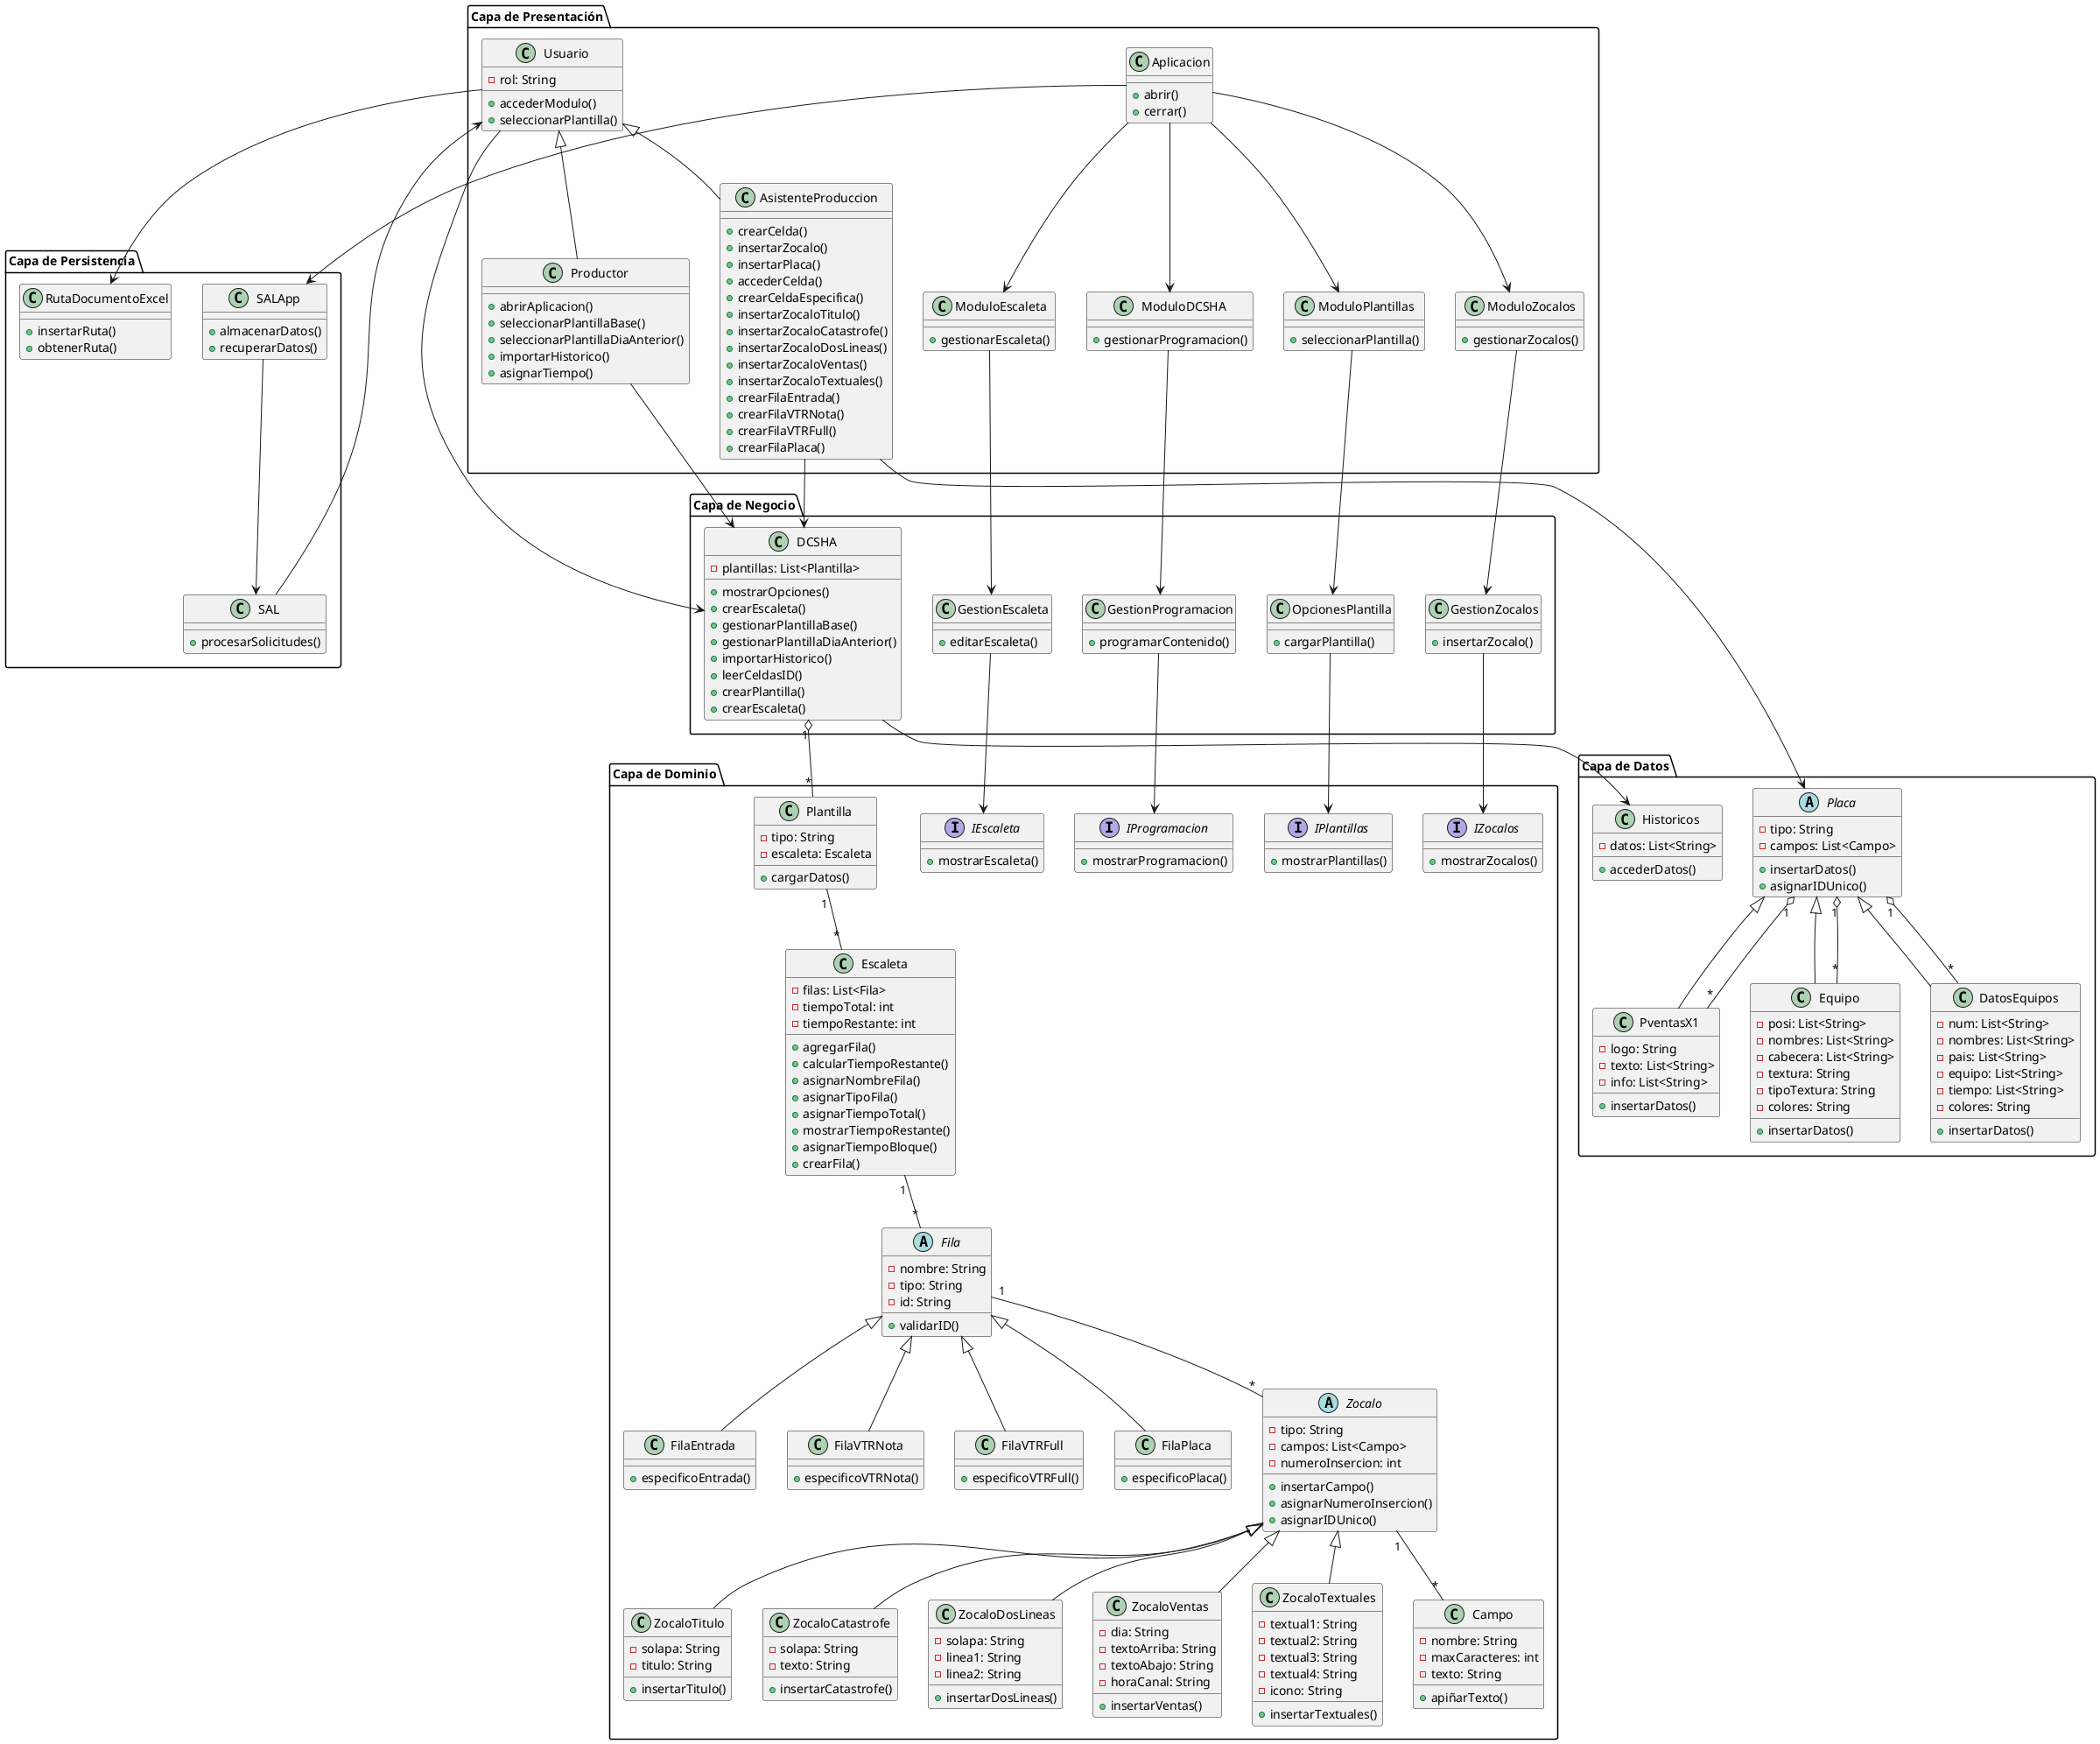 @startuml

package "Capa de Presentación" {
    class Usuario {
        - rol: String
        + accederModulo()
        + seleccionarPlantilla()
    }

    class Productor {
        + abrirAplicacion()
        + seleccionarPlantillaBase()
        + seleccionarPlantillaDiaAnterior()
        + importarHistorico()
        + asignarTiempo()
    }

    class AsistenteProduccion {
        + crearCelda()
        + insertarZocalo()
        + insertarPlaca()
        + accederCelda()
        + crearCeldaEspecifica()
        + insertarZocaloTitulo()
        + insertarZocaloCatastrofe()
        + insertarZocaloDosLineas()
        + insertarZocaloVentas()
        + insertarZocaloTextuales()
        + crearFilaEntrada()
        + crearFilaVTRNota()
        + crearFilaVTRFull()
        + crearFilaPlaca()
    }

    class Aplicacion {
        + abrir()
        + cerrar()
    }

    class ModuloDCSHA {
        + gestionarProgramacion()
    }

    class ModuloPlantillas {
        + seleccionarPlantilla()
    }

    class ModuloZocalos {
        + gestionarZocalos()
    }

    class ModuloEscaleta {
        + gestionarEscaleta()
    }
}

package "Capa de Negocio" {
    class DCSHA {
        - plantillas: List<Plantilla>
        + mostrarOpciones()
        + crearEscaleta()
        + gestionarPlantillaBase()
        + gestionarPlantillaDiaAnterior()
        + importarHistorico()
        + leerCeldasID()
        + crearPlantilla()
        + crearEscaleta()
    }

    class GestionProgramacion {
        + programarContenido()
    }

    class OpcionesPlantilla {
        + cargarPlantilla()
    }

    class GestionZocalos {
        + insertarZocalo()
    }

    class GestionEscaleta {
        + editarEscaleta()
    }
}

package "Capa de Dominio" {
    class Plantilla {
        - tipo: String
        - escaleta: Escaleta
        + cargarDatos()
    }

    class Escaleta {
        - filas: List<Fila>
        - tiempoTotal: int
        - tiempoRestante: int
        + agregarFila()
        + calcularTiempoRestante()
        + asignarNombreFila()
        + asignarTipoFila()
        + asignarTiempoTotal()
        + mostrarTiempoRestante()
        + asignarTiempoBloque()
        + crearFila()
    }

    abstract class Fila {
        - nombre: String
        - tipo: String
        - id: String
        + validarID()
    }

    class FilaEntrada extends Fila {
        + especificoEntrada()
    }

    class FilaVTRNota extends Fila {
        + especificoVTRNota()
    }

    class FilaVTRFull extends Fila {
        + especificoVTRFull()
    }

    class FilaPlaca extends Fila {
        + especificoPlaca()
    }

    abstract class Zocalo {
        - tipo: String
        - campos: List<Campo>
        - numeroInsercion: int
        + insertarCampo()
        + asignarNumeroInsercion()
        + asignarIDUnico()
    }

    class ZocaloTitulo extends Zocalo {
        + insertarTitulo()
        - solapa: String
        - titulo: String
    }

    class ZocaloCatastrofe extends Zocalo {
        + insertarCatastrofe()
        - solapa: String
        - texto: String
    }

    class ZocaloDosLineas extends Zocalo {
        + insertarDosLineas()
        - solapa: String
        - linea1: String
        - linea2: String
    }

    class ZocaloVentas extends Zocalo {
        + insertarVentas()
        - dia: String
        - textoArriba: String
        - textoAbajo: String
        - horaCanal: String
    }

    class ZocaloTextuales extends Zocalo {
        + insertarTextuales()
        - textual1: String
        - textual2: String
        - textual3: String
        - textual4: String
        - icono: String
    }

    class Campo {
        - nombre: String
        - maxCaracteres: int
        - texto: String
        + apiñarTexto()
    }

    interface IProgramacion {
        + mostrarProgramacion()
    }

    interface IPlantillas {
        + mostrarPlantillas()
    }

    interface IZocalos {
        + mostrarZocalos()
    }

    interface IEscaleta {
        + mostrarEscaleta()
    }
}

package "Capa de Datos" {
    abstract class Placa {
        - tipo: String
        - campos: List<Campo>
        + insertarDatos()
        + asignarIDUnico()
    }

    class Equipo extends Placa {
        - posi: List<String>
        - nombres: List<String>
        - cabecera: List<String>
        - textura: String
        - tipoTextura: String
        - colores: String
        + insertarDatos()
    }

    class DatosEquipos extends Placa {
        - num: List<String>
        - nombres: List<String>
        - pais: List<String>
        - equipo: List<String>
        - tiempo: List<String>
        - colores: String
        + insertarDatos()
    }

    class PventasX1 extends Placa {
        - logo: String
        - texto: List<String>
        - info: List<String>
        + insertarDatos()
    }

    class Historicos {
        - datos: List<String>
        + accederDatos()
    }
}

package "Capa de Persistencia" {
    class SALApp {
        + almacenarDatos()
        + recuperarDatos()
    }

    class SAL {
        + procesarSolicitudes()
    }

    class RutaDocumentoExcel {
        + insertarRuta()
        + obtenerRuta()
    }
}

Usuario <|-- AsistenteProduccion
Usuario <|-- Productor
Usuario --> DCSHA
AsistenteProduccion --> DCSHA
Productor --> DCSHA
DCSHA "1" o-- "*" Plantilla
Plantilla "1" -- "*" Escaleta
Escaleta "1" -- "*" Fila
Fila "1" -- "*" Zocalo
Zocalo "1" -- "*" Campo
AsistenteProduccion --> Placa
Placa "1" o-- "*" Equipo
Placa "1" o-- "*" DatosEquipos
Placa "1" o-- "*" PventasX1
DCSHA --> Historicos

Aplicacion --> ModuloDCSHA
Aplicacion --> ModuloPlantillas
Aplicacion --> ModuloZocalos
Aplicacion --> ModuloEscaleta

ModuloDCSHA --> GestionProgramacion
ModuloPlantillas --> OpcionesPlantilla
ModuloZocalos --> GestionZocalos
ModuloEscaleta --> GestionEscaleta

GestionProgramacion --> IProgramacion
OpcionesPlantilla --> IPlantillas
GestionZocalos --> IZocalos
GestionEscaleta --> IEscaleta

Aplicacion --> SALApp
SALApp --> SAL
SAL --> Usuario

Usuario --> RutaDocumentoExcel

@enduml